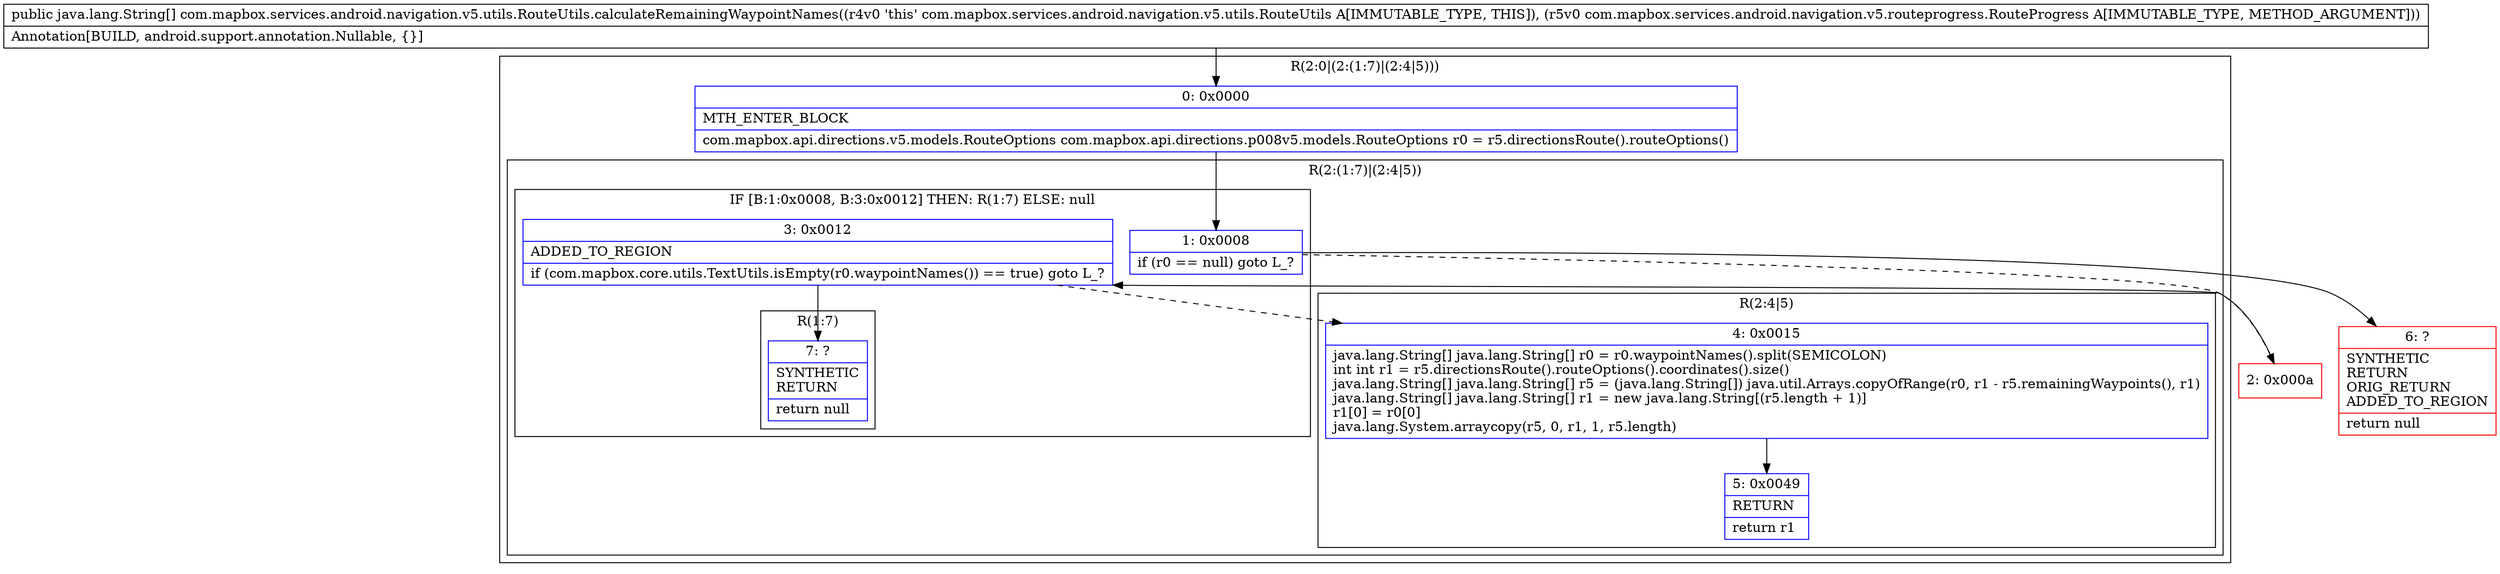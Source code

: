 digraph "CFG forcom.mapbox.services.android.navigation.v5.utils.RouteUtils.calculateRemainingWaypointNames(Lcom\/mapbox\/services\/android\/navigation\/v5\/routeprogress\/RouteProgress;)[Ljava\/lang\/String;" {
subgraph cluster_Region_1647128956 {
label = "R(2:0|(2:(1:7)|(2:4|5)))";
node [shape=record,color=blue];
Node_0 [shape=record,label="{0\:\ 0x0000|MTH_ENTER_BLOCK\l|com.mapbox.api.directions.v5.models.RouteOptions com.mapbox.api.directions.p008v5.models.RouteOptions r0 = r5.directionsRoute().routeOptions()\l}"];
subgraph cluster_Region_1693127740 {
label = "R(2:(1:7)|(2:4|5))";
node [shape=record,color=blue];
subgraph cluster_IfRegion_1688666943 {
label = "IF [B:1:0x0008, B:3:0x0012] THEN: R(1:7) ELSE: null";
node [shape=record,color=blue];
Node_1 [shape=record,label="{1\:\ 0x0008|if (r0 == null) goto L_?\l}"];
Node_3 [shape=record,label="{3\:\ 0x0012|ADDED_TO_REGION\l|if (com.mapbox.core.utils.TextUtils.isEmpty(r0.waypointNames()) == true) goto L_?\l}"];
subgraph cluster_Region_1406418519 {
label = "R(1:7)";
node [shape=record,color=blue];
Node_7 [shape=record,label="{7\:\ ?|SYNTHETIC\lRETURN\l|return null\l}"];
}
}
subgraph cluster_Region_1076846125 {
label = "R(2:4|5)";
node [shape=record,color=blue];
Node_4 [shape=record,label="{4\:\ 0x0015|java.lang.String[] java.lang.String[] r0 = r0.waypointNames().split(SEMICOLON)\lint int r1 = r5.directionsRoute().routeOptions().coordinates().size()\ljava.lang.String[] java.lang.String[] r5 = (java.lang.String[]) java.util.Arrays.copyOfRange(r0, r1 \- r5.remainingWaypoints(), r1)\ljava.lang.String[] java.lang.String[] r1 = new java.lang.String[(r5.length + 1)]\lr1[0] = r0[0]\ljava.lang.System.arraycopy(r5, 0, r1, 1, r5.length)\l}"];
Node_5 [shape=record,label="{5\:\ 0x0049|RETURN\l|return r1\l}"];
}
}
}
Node_2 [shape=record,color=red,label="{2\:\ 0x000a}"];
Node_6 [shape=record,color=red,label="{6\:\ ?|SYNTHETIC\lRETURN\lORIG_RETURN\lADDED_TO_REGION\l|return null\l}"];
MethodNode[shape=record,label="{public java.lang.String[] com.mapbox.services.android.navigation.v5.utils.RouteUtils.calculateRemainingWaypointNames((r4v0 'this' com.mapbox.services.android.navigation.v5.utils.RouteUtils A[IMMUTABLE_TYPE, THIS]), (r5v0 com.mapbox.services.android.navigation.v5.routeprogress.RouteProgress A[IMMUTABLE_TYPE, METHOD_ARGUMENT]))  | Annotation[BUILD, android.support.annotation.Nullable, \{\}]\l}"];
MethodNode -> Node_0;
Node_0 -> Node_1;
Node_1 -> Node_2[style=dashed];
Node_1 -> Node_6;
Node_3 -> Node_4[style=dashed];
Node_3 -> Node_7;
Node_4 -> Node_5;
Node_2 -> Node_3;
}

